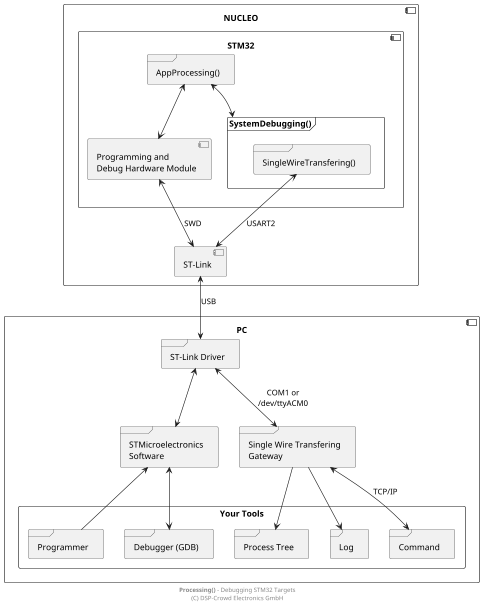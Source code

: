 
@startuml

' skinparam linetype ortho
scale 0.6

component "NUCLEO" as pNuc {

  component "STM32" {

    frame "AppProcessing()" as pApp

    frame "SystemDebugging()" as pSysDbg {
      frame "SingleWireTransfering()" as pSwt
    }

    component "Programming and\nDebug Hardware Module" as pHwDbg

    pApp <--> pHwDbg
    pApp <--> pSysDbg
  }

  component "ST-Link" as pStLink

  pSwt <--> pStLink : USART2
  pHwDbg <--> pStLink : SWD
}

component PC as pPc {

  frame "ST-Link Driver" as pDrv

  frame "Single Wire Transfering\nGateway" as pGw
  frame "STMicroelectronics\nSoftware" as pStSw

  rectangle "Your Tools" as pTools {

    frame "Programmer" as pProg
    frame "Debugger (GDB)" as pDbg

    frame "Process Tree" as pTree
    frame "Log" as pLog
    frame "Command" as pCmd
    ' frame "Custom\nChannels" as pCustom
  }

  pDrv <--> pStSw
  pDrv <--> pGw : "COM1 or\n/dev/ttyACM0"

  pGw --> pTree
  pGw --> pLog
  pGw <--> pCmd : "TCP/IP"
  ' pGw <--> pCustom

  pStSw <-- pProg
  pStSw <--> pDbg

  pStSw -r[hidden]- pGw
}

pStLink <--> pDrv : USB

footer **Processing()** - Debugging STM32 Targets\n(C) DSP-Crowd Electronics GmbH

@enduml

